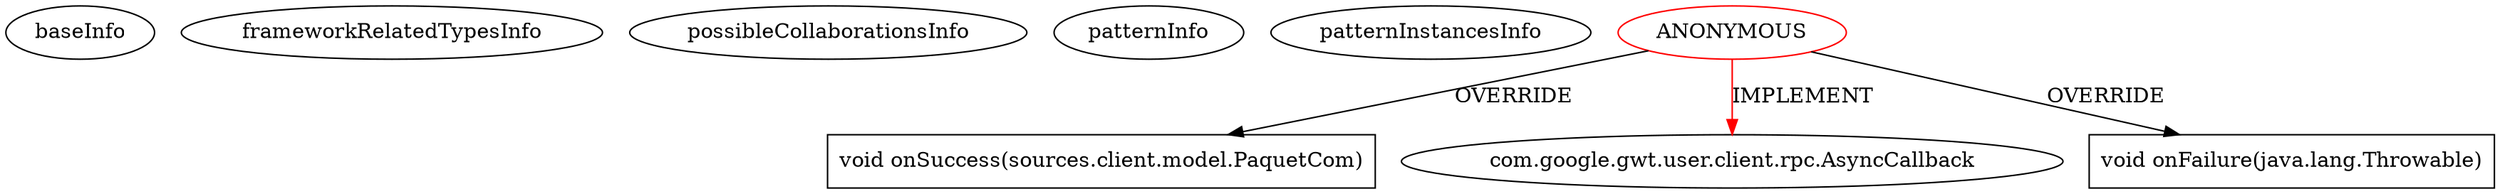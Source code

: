 digraph {
baseInfo[graphId=1954,category="pattern",isAnonymous=true,possibleRelation=false]
frameworkRelatedTypesInfo[0="com.google.gwt.user.client.rpc.AsyncCallback"]
possibleCollaborationsInfo[]
patternInfo[frequency=2.0,patternRootClient=0]
patternInstancesInfo[0="MainMain-ChatCafeine~/MainMain-ChatCafeine/ChatCafeine-master/ChatCafeine/src/sources/client/vue/coffeeRoom/VueSalle.java~void refresh()~240",1="MainMain-ChatCafeine~/MainMain-ChatCafeine/ChatCafeine-master/ChatCafeine/src/sources/client/vue/coffeeRoom/ChatBoxPanel.java~void refresh()~271"]
3[label="void onSuccess(sources.client.model.PaquetCom)",vertexType="OVERRIDING_METHOD_DECLARATION",isFrameworkType=false,shape=box]
0[label="ANONYMOUS",vertexType="ROOT_ANONYMOUS_DECLARATION",isFrameworkType=false,color=red]
1[label="com.google.gwt.user.client.rpc.AsyncCallback",vertexType="FRAMEWORK_INTERFACE_TYPE",isFrameworkType=false]
2[label="void onFailure(java.lang.Throwable)",vertexType="OVERRIDING_METHOD_DECLARATION",isFrameworkType=false,shape=box]
0->2[label="OVERRIDE"]
0->1[label="IMPLEMENT",color=red]
0->3[label="OVERRIDE"]
}
